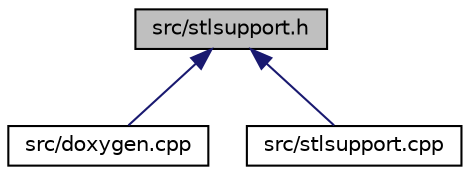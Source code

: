digraph "src/stlsupport.h"
{
 // INTERACTIVE_SVG=YES
 // LATEX_PDF_SIZE
  edge [fontname="Helvetica",fontsize="10",labelfontname="Helvetica",labelfontsize="10"];
  node [fontname="Helvetica",fontsize="10",shape=record];
  Node1 [label="src/stlsupport.h",height=0.2,width=0.4,color="black", fillcolor="grey75", style="filled", fontcolor="black",tooltip=" "];
  Node1 -> Node2 [dir="back",color="midnightblue",fontsize="10",style="solid",fontname="Helvetica"];
  Node2 [label="src/doxygen.cpp",height=0.2,width=0.4,color="black", fillcolor="white", style="filled",URL="$dc/d98/doxygen_8cpp.html",tooltip=" "];
  Node1 -> Node3 [dir="back",color="midnightblue",fontsize="10",style="solid",fontname="Helvetica"];
  Node3 [label="src/stlsupport.cpp",height=0.2,width=0.4,color="black", fillcolor="white", style="filled",URL="$d9/da1/stlsupport_8cpp.html",tooltip=" "];
}

